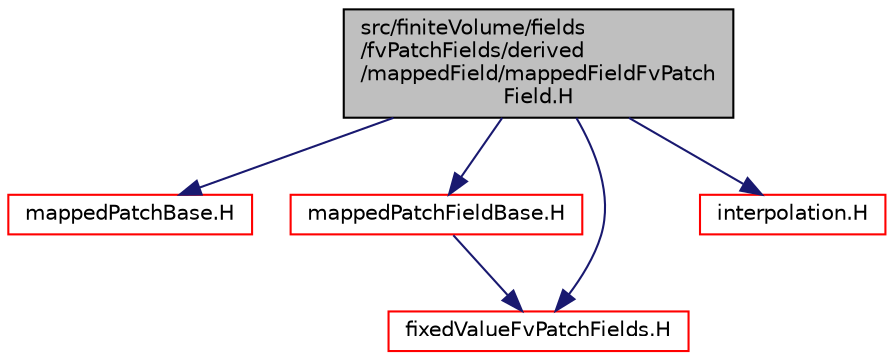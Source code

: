 digraph "src/finiteVolume/fields/fvPatchFields/derived/mappedField/mappedFieldFvPatchField.H"
{
  bgcolor="transparent";
  edge [fontname="Helvetica",fontsize="10",labelfontname="Helvetica",labelfontsize="10"];
  node [fontname="Helvetica",fontsize="10",shape=record];
  Node1 [label="src/finiteVolume/fields\l/fvPatchFields/derived\l/mappedField/mappedFieldFvPatch\lField.H",height=0.2,width=0.4,color="black", fillcolor="grey75", style="filled", fontcolor="black"];
  Node1 -> Node2 [color="midnightblue",fontsize="10",style="solid",fontname="Helvetica"];
  Node2 [label="mappedPatchBase.H",height=0.2,width=0.4,color="red",URL="$a07405.html"];
  Node1 -> Node3 [color="midnightblue",fontsize="10",style="solid",fontname="Helvetica"];
  Node3 [label="mappedPatchFieldBase.H",height=0.2,width=0.4,color="red",URL="$a05490.html"];
  Node3 -> Node4 [color="midnightblue",fontsize="10",style="solid",fontname="Helvetica"];
  Node4 [label="fixedValueFvPatchFields.H",height=0.2,width=0.4,color="red",URL="$a05302.html"];
  Node1 -> Node4 [color="midnightblue",fontsize="10",style="solid",fontname="Helvetica"];
  Node1 -> Node5 [color="midnightblue",fontsize="10",style="solid",fontname="Helvetica"];
  Node5 [label="interpolation.H",height=0.2,width=0.4,color="red",URL="$a06079.html"];
}
